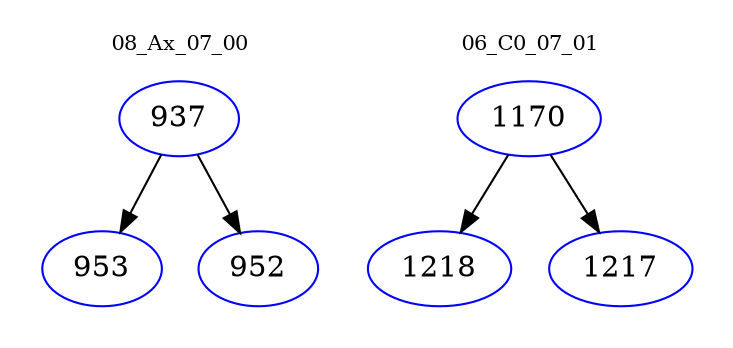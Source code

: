 digraph{
subgraph cluster_0 {
color = white
label = "08_Ax_07_00";
fontsize=10;
T0_937 [label="937", color="blue"]
T0_937 -> T0_953 [color="black"]
T0_953 [label="953", color="blue"]
T0_937 -> T0_952 [color="black"]
T0_952 [label="952", color="blue"]
}
subgraph cluster_1 {
color = white
label = "06_C0_07_01";
fontsize=10;
T1_1170 [label="1170", color="blue"]
T1_1170 -> T1_1218 [color="black"]
T1_1218 [label="1218", color="blue"]
T1_1170 -> T1_1217 [color="black"]
T1_1217 [label="1217", color="blue"]
}
}

